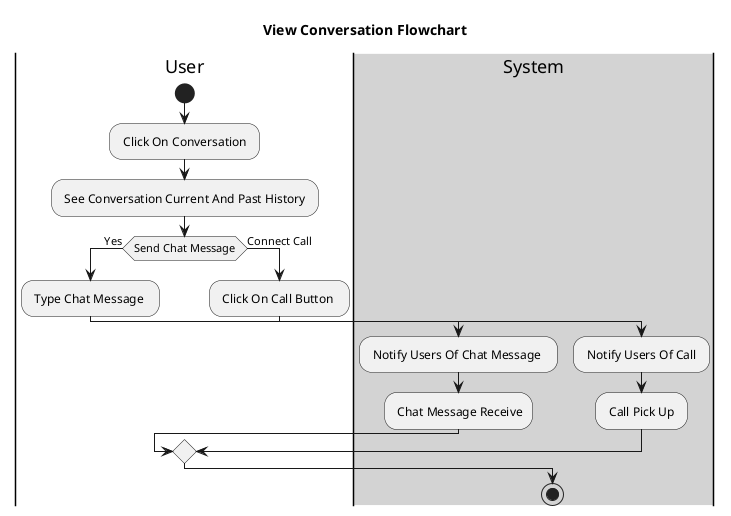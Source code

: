 @startuml 
title View Conversation Flowchart
|User|
start
: Click On Conversation ; 
: See Conversation Current And Past History ; 

if(Send Chat Message) then (Yes)
: Type Chat Message  ;  
|#lightgray|System|   
: Notify Users Of Chat Message  ;  
: Chat Message Receive;
else(Connect Call)
|User|
: Click On Call Button  ;
|#lightgray|System|    
: Notify Users Of Call ; 
: Call Pick Up ;
endif

stop

@enduml

